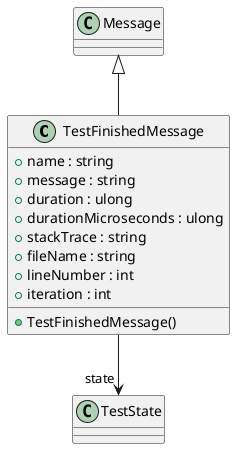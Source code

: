 @startuml
class TestFinishedMessage {
    + name : string
    + message : string
    + duration : ulong
    + durationMicroseconds : ulong
    + stackTrace : string
    + fileName : string
    + lineNumber : int
    + iteration : int
    + TestFinishedMessage()
}
Message <|-- TestFinishedMessage
TestFinishedMessage --> "state" TestState
@enduml
